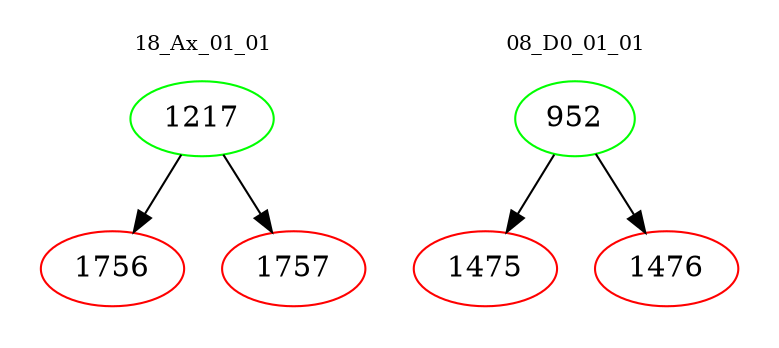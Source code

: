 digraph{
subgraph cluster_0 {
color = white
label = "18_Ax_01_01";
fontsize=10;
T0_1217 [label="1217", color="green"]
T0_1217 -> T0_1756 [color="black"]
T0_1756 [label="1756", color="red"]
T0_1217 -> T0_1757 [color="black"]
T0_1757 [label="1757", color="red"]
}
subgraph cluster_1 {
color = white
label = "08_D0_01_01";
fontsize=10;
T1_952 [label="952", color="green"]
T1_952 -> T1_1475 [color="black"]
T1_1475 [label="1475", color="red"]
T1_952 -> T1_1476 [color="black"]
T1_1476 [label="1476", color="red"]
}
}
